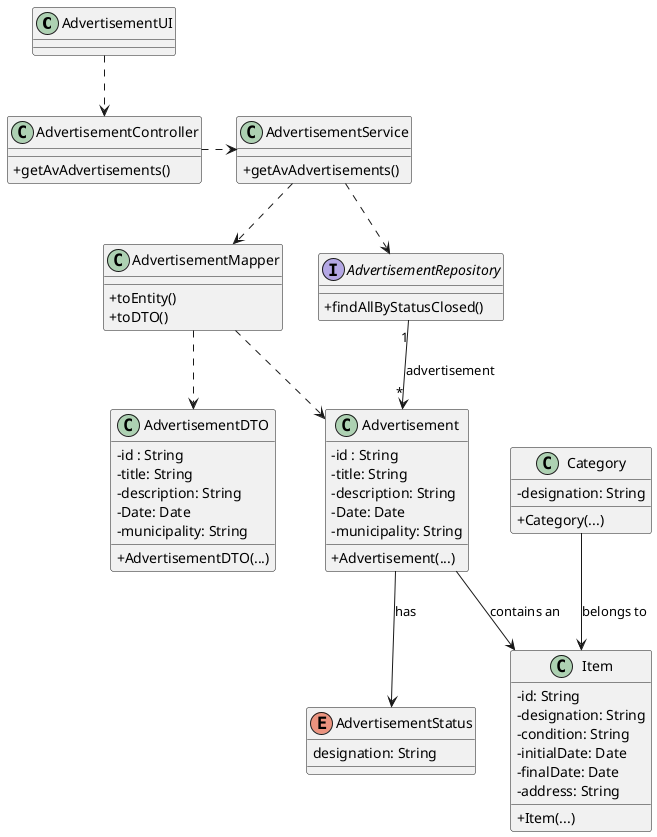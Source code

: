 @startuml
skinparam packageStyle rectangle
skinparam shadowing false
skinparam linetype polyline
skinparam classAttributeIconSize 0


class AdvertisementUI {
}

class AdvertisementController {
    + getAvAdvertisements()
}

class AdvertisementService {
    + getAvAdvertisements()
}

interface AdvertisementRepository {
    + findAllByStatusClosed()
}


class Item {
    - id: String
    - designation: String
    - condition: String
    - initialDate: Date
    - finalDate: Date
    - address: String
    + Item(...)
}

class Advertisement {
    - id : String
    - title: String
    - description: String
    - Date: Date
    - municipality: String
    + Advertisement(...)
}

enum AdvertisementStatus {
    designation: String
}

class Category {
    - designation: String
    + Category(...)
}

class AdvertisementMapper {
    + toEntity()
    + toDTO()
}

class AdvertisementDTO {
    - id : String
    - title: String
    - description: String
    - Date: Date
    - municipality: String
    + AdvertisementDTO(...)
}

' --- Relacionamentos ---
AdvertisementUI ..> AdvertisementController
AdvertisementController .> AdvertisementService
AdvertisementService ..> AdvertisementRepository
AdvertisementService ..> AdvertisementMapper
AdvertisementMapper ..> Advertisement
AdvertisementMapper ..> AdvertisementDTO
AdvertisementRepository "1" --> "*" Advertisement : advertisement
Advertisement --> Item : contains an
Category --> Item : belongs to
Advertisement --> AdvertisementStatus : has



@enduml